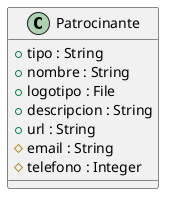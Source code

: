@startuml
class Patrocinante {
   +tipo : String
   +nombre : String
   +logotipo : File
   +descripcion : String
   +url : String
   #email : String
   #telefono : Integer
}
@enduml
